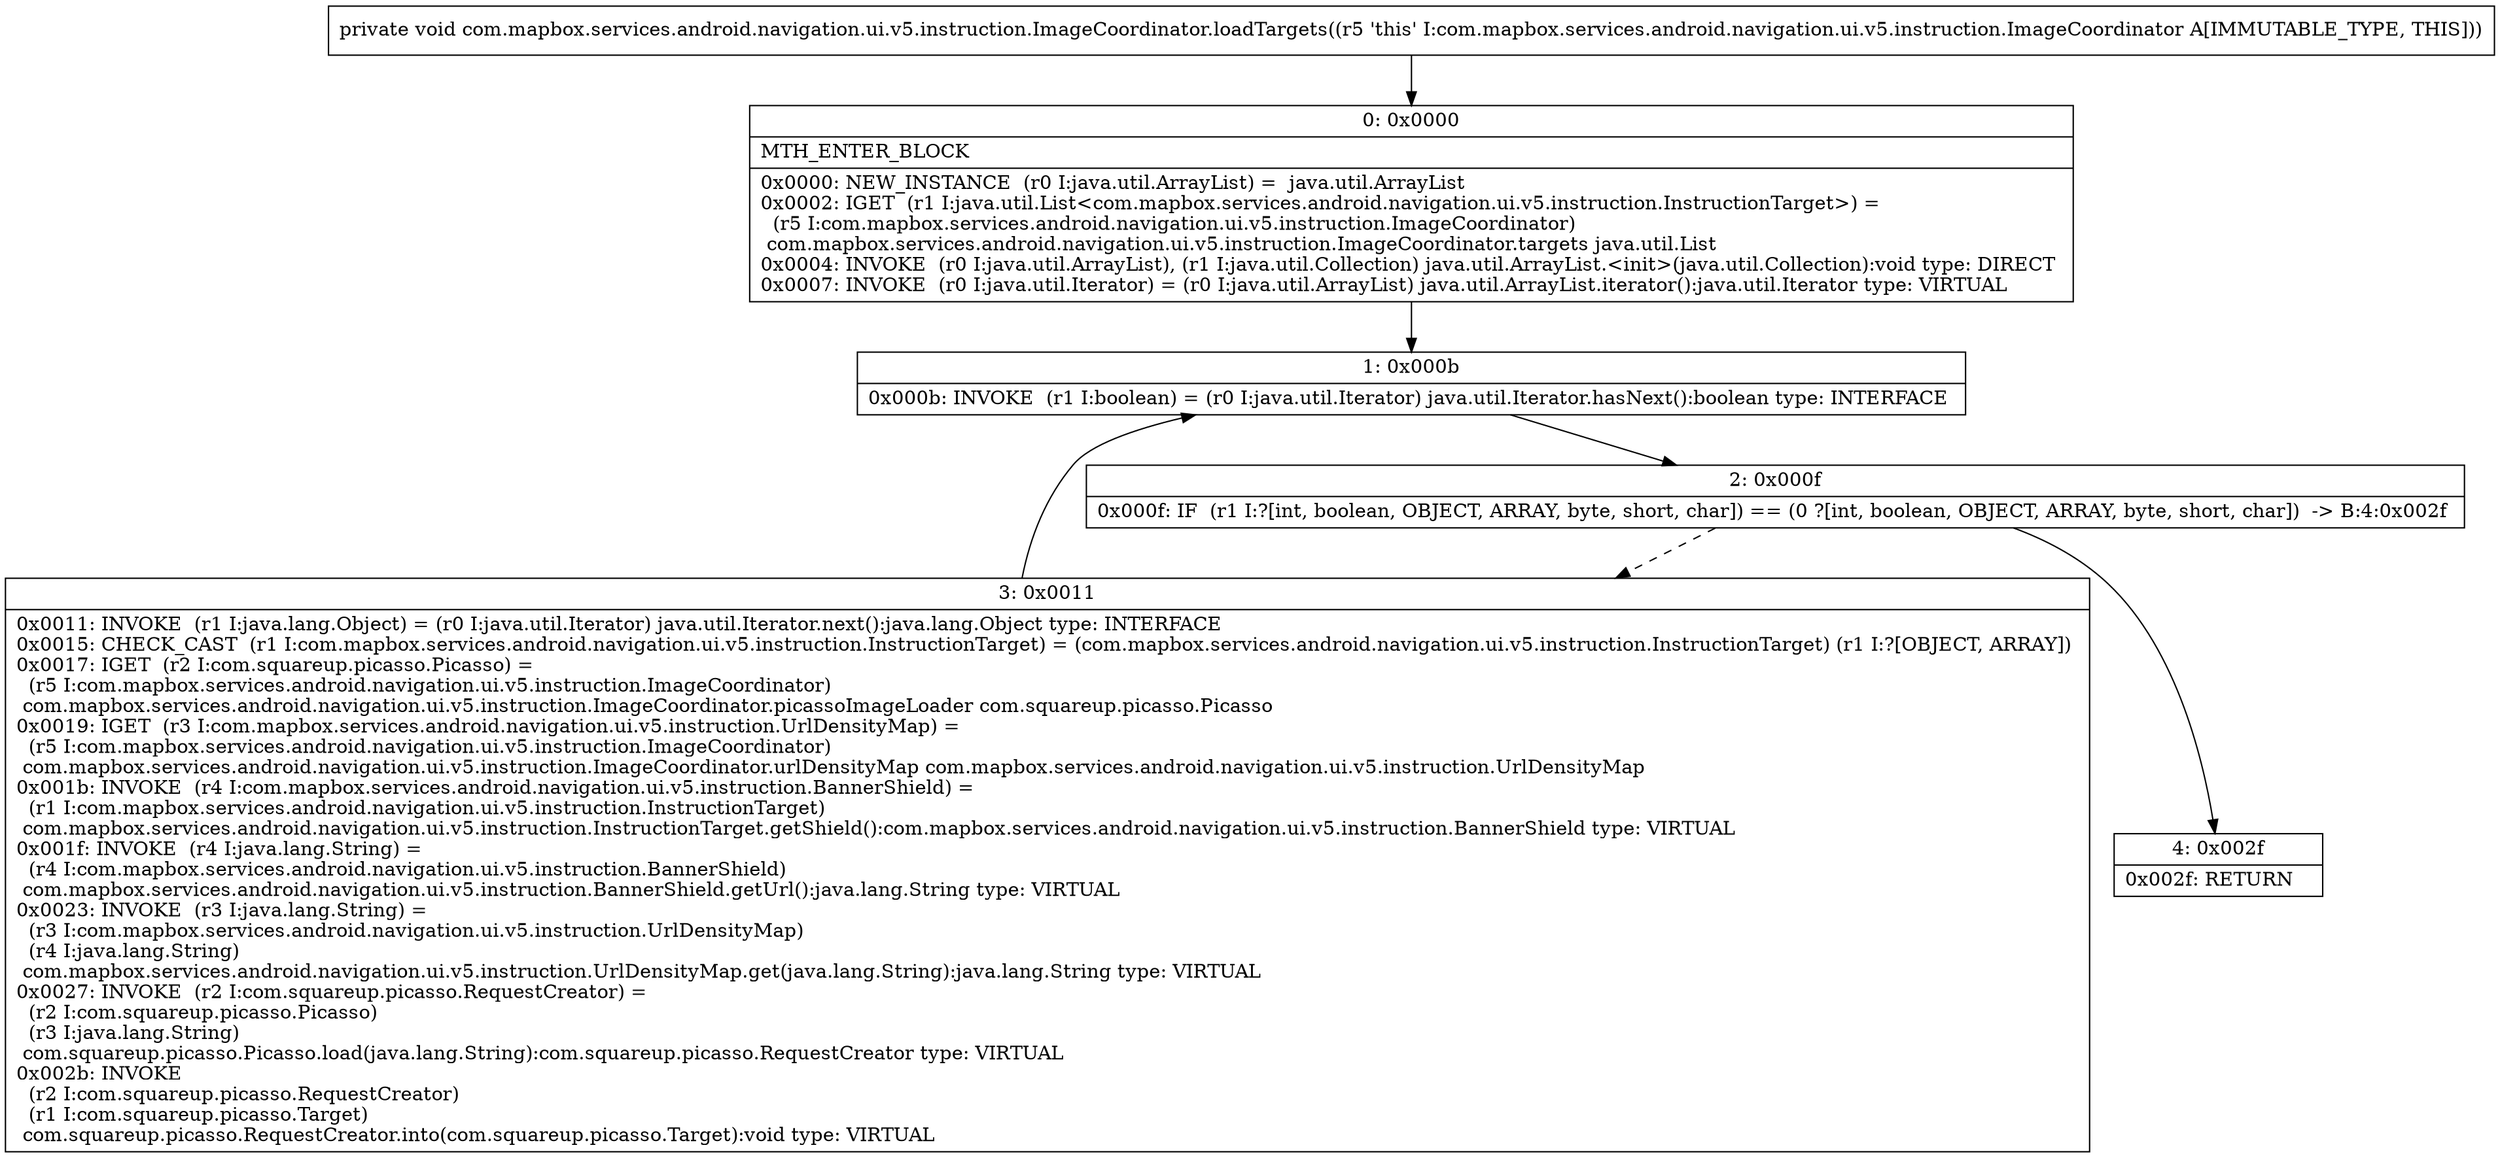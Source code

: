 digraph "CFG forcom.mapbox.services.android.navigation.ui.v5.instruction.ImageCoordinator.loadTargets()V" {
Node_0 [shape=record,label="{0\:\ 0x0000|MTH_ENTER_BLOCK\l|0x0000: NEW_INSTANCE  (r0 I:java.util.ArrayList) =  java.util.ArrayList \l0x0002: IGET  (r1 I:java.util.List\<com.mapbox.services.android.navigation.ui.v5.instruction.InstructionTarget\>) = \l  (r5 I:com.mapbox.services.android.navigation.ui.v5.instruction.ImageCoordinator)\l com.mapbox.services.android.navigation.ui.v5.instruction.ImageCoordinator.targets java.util.List \l0x0004: INVOKE  (r0 I:java.util.ArrayList), (r1 I:java.util.Collection) java.util.ArrayList.\<init\>(java.util.Collection):void type: DIRECT \l0x0007: INVOKE  (r0 I:java.util.Iterator) = (r0 I:java.util.ArrayList) java.util.ArrayList.iterator():java.util.Iterator type: VIRTUAL \l}"];
Node_1 [shape=record,label="{1\:\ 0x000b|0x000b: INVOKE  (r1 I:boolean) = (r0 I:java.util.Iterator) java.util.Iterator.hasNext():boolean type: INTERFACE \l}"];
Node_2 [shape=record,label="{2\:\ 0x000f|0x000f: IF  (r1 I:?[int, boolean, OBJECT, ARRAY, byte, short, char]) == (0 ?[int, boolean, OBJECT, ARRAY, byte, short, char])  \-\> B:4:0x002f \l}"];
Node_3 [shape=record,label="{3\:\ 0x0011|0x0011: INVOKE  (r1 I:java.lang.Object) = (r0 I:java.util.Iterator) java.util.Iterator.next():java.lang.Object type: INTERFACE \l0x0015: CHECK_CAST  (r1 I:com.mapbox.services.android.navigation.ui.v5.instruction.InstructionTarget) = (com.mapbox.services.android.navigation.ui.v5.instruction.InstructionTarget) (r1 I:?[OBJECT, ARRAY]) \l0x0017: IGET  (r2 I:com.squareup.picasso.Picasso) = \l  (r5 I:com.mapbox.services.android.navigation.ui.v5.instruction.ImageCoordinator)\l com.mapbox.services.android.navigation.ui.v5.instruction.ImageCoordinator.picassoImageLoader com.squareup.picasso.Picasso \l0x0019: IGET  (r3 I:com.mapbox.services.android.navigation.ui.v5.instruction.UrlDensityMap) = \l  (r5 I:com.mapbox.services.android.navigation.ui.v5.instruction.ImageCoordinator)\l com.mapbox.services.android.navigation.ui.v5.instruction.ImageCoordinator.urlDensityMap com.mapbox.services.android.navigation.ui.v5.instruction.UrlDensityMap \l0x001b: INVOKE  (r4 I:com.mapbox.services.android.navigation.ui.v5.instruction.BannerShield) = \l  (r1 I:com.mapbox.services.android.navigation.ui.v5.instruction.InstructionTarget)\l com.mapbox.services.android.navigation.ui.v5.instruction.InstructionTarget.getShield():com.mapbox.services.android.navigation.ui.v5.instruction.BannerShield type: VIRTUAL \l0x001f: INVOKE  (r4 I:java.lang.String) = \l  (r4 I:com.mapbox.services.android.navigation.ui.v5.instruction.BannerShield)\l com.mapbox.services.android.navigation.ui.v5.instruction.BannerShield.getUrl():java.lang.String type: VIRTUAL \l0x0023: INVOKE  (r3 I:java.lang.String) = \l  (r3 I:com.mapbox.services.android.navigation.ui.v5.instruction.UrlDensityMap)\l  (r4 I:java.lang.String)\l com.mapbox.services.android.navigation.ui.v5.instruction.UrlDensityMap.get(java.lang.String):java.lang.String type: VIRTUAL \l0x0027: INVOKE  (r2 I:com.squareup.picasso.RequestCreator) = \l  (r2 I:com.squareup.picasso.Picasso)\l  (r3 I:java.lang.String)\l com.squareup.picasso.Picasso.load(java.lang.String):com.squareup.picasso.RequestCreator type: VIRTUAL \l0x002b: INVOKE  \l  (r2 I:com.squareup.picasso.RequestCreator)\l  (r1 I:com.squareup.picasso.Target)\l com.squareup.picasso.RequestCreator.into(com.squareup.picasso.Target):void type: VIRTUAL \l}"];
Node_4 [shape=record,label="{4\:\ 0x002f|0x002f: RETURN   \l}"];
MethodNode[shape=record,label="{private void com.mapbox.services.android.navigation.ui.v5.instruction.ImageCoordinator.loadTargets((r5 'this' I:com.mapbox.services.android.navigation.ui.v5.instruction.ImageCoordinator A[IMMUTABLE_TYPE, THIS])) }"];
MethodNode -> Node_0;
Node_0 -> Node_1;
Node_1 -> Node_2;
Node_2 -> Node_3[style=dashed];
Node_2 -> Node_4;
Node_3 -> Node_1;
}

